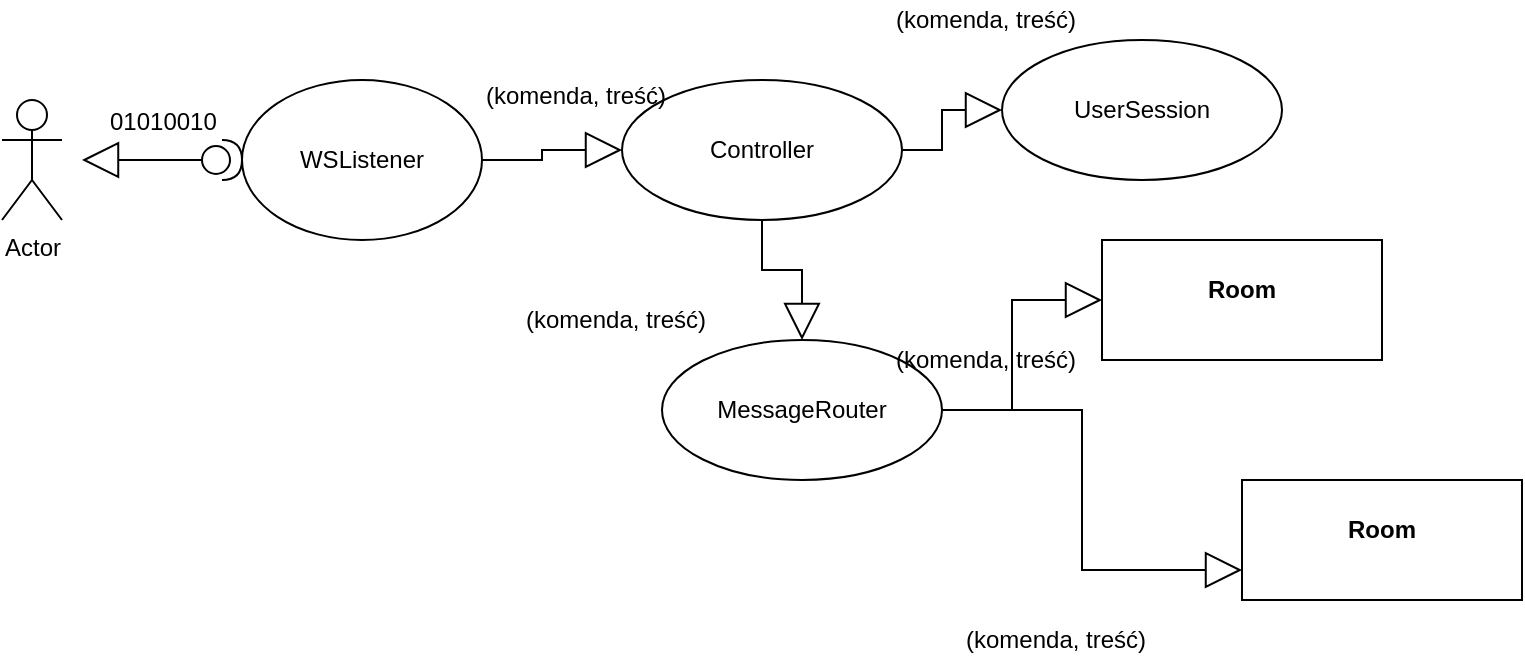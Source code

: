 <mxfile version="10.4.1" type="device"><diagram id="KydFD8ZddCscDqgn2DIY" name="Strona-7"><mxGraphModel dx="824" dy="506" grid="1" gridSize="10" guides="1" tooltips="1" connect="1" arrows="1" fold="1" page="1" pageScale="1" pageWidth="827" pageHeight="1169" math="0" shadow="0"><root><mxCell id="Tv81QPBobJJfP-zmO5Gs-0"/><mxCell id="Tv81QPBobJJfP-zmO5Gs-1" parent="Tv81QPBobJJfP-zmO5Gs-0"/><mxCell id="Tv81QPBobJJfP-zmO5Gs-19" style="edgeStyle=orthogonalEdgeStyle;rounded=0;orthogonalLoop=1;jettySize=auto;html=1;startSize=16;endArrow=block;endFill=0;endSize=16;strokeWidth=1;" parent="Tv81QPBobJJfP-zmO5Gs-1" source="Tv81QPBobJJfP-zmO5Gs-2" target="Tv81QPBobJJfP-zmO5Gs-18" edge="1"><mxGeometry relative="1" as="geometry"/></mxCell><mxCell id="Tv81QPBobJJfP-zmO5Gs-2" value="WSListener" style="ellipse;whiteSpace=wrap;html=1;" parent="Tv81QPBobJJfP-zmO5Gs-1" vertex="1"><mxGeometry x="140" y="200" width="120" height="80" as="geometry"/></mxCell><mxCell id="Tv81QPBobJJfP-zmO5Gs-4" style="edgeStyle=orthogonalEdgeStyle;rounded=0;orthogonalLoop=1;jettySize=auto;html=1;exitX=0;exitY=0.5;exitDx=0;exitDy=0;exitPerimeter=0;startSize=16;endArrow=block;endFill=0;endSize=16;strokeWidth=1;" parent="Tv81QPBobJJfP-zmO5Gs-1" source="Tv81QPBobJJfP-zmO5Gs-3" edge="1"><mxGeometry relative="1" as="geometry"><mxPoint x="60" y="240" as="targetPoint"/></mxGeometry></mxCell><mxCell id="Tv81QPBobJJfP-zmO5Gs-3" value="" style="shape=providedRequiredInterface;html=1;verticalLabelPosition=bottom;" parent="Tv81QPBobJJfP-zmO5Gs-1" vertex="1"><mxGeometry x="120" y="230" width="20" height="20" as="geometry"/></mxCell><mxCell id="Tv81QPBobJJfP-zmO5Gs-5" value="Actor" style="shape=umlActor;verticalLabelPosition=bottom;labelBackgroundColor=#ffffff;verticalAlign=top;html=1;" parent="Tv81QPBobJJfP-zmO5Gs-1" vertex="1"><mxGeometry x="20" y="210" width="30" height="60" as="geometry"/></mxCell><mxCell id="Tv81QPBobJJfP-zmO5Gs-8" value="UserSession" style="ellipse;whiteSpace=wrap;html=1;" parent="Tv81QPBobJJfP-zmO5Gs-1" vertex="1"><mxGeometry x="520" y="180" width="140" height="70" as="geometry"/></mxCell><mxCell id="Tv81QPBobJJfP-zmO5Gs-10" value="&lt;p style=&quot;margin: 0px ; margin-top: 4px ; text-align: center&quot;&gt;&lt;br&gt;&lt;b&gt;Room&lt;/b&gt;&lt;/p&gt;" style="verticalAlign=top;align=left;overflow=fill;fontSize=12;fontFamily=Helvetica;html=1;" parent="Tv81QPBobJJfP-zmO5Gs-1" vertex="1"><mxGeometry x="570" y="280" width="140" height="60" as="geometry"/></mxCell><mxCell id="Tv81QPBobJJfP-zmO5Gs-11" value="&lt;p style=&quot;margin: 0px ; margin-top: 4px ; text-align: center&quot;&gt;&lt;br&gt;&lt;b&gt;Room&lt;/b&gt;&lt;/p&gt;" style="verticalAlign=top;align=left;overflow=fill;fontSize=12;fontFamily=Helvetica;html=1;" parent="Tv81QPBobJJfP-zmO5Gs-1" vertex="1"><mxGeometry x="640" y="400" width="140" height="60" as="geometry"/></mxCell><mxCell id="Tv81QPBobJJfP-zmO5Gs-16" style="edgeStyle=orthogonalEdgeStyle;rounded=0;orthogonalLoop=1;jettySize=auto;html=1;exitX=1;exitY=0.5;exitDx=0;exitDy=0;startSize=16;endArrow=block;endFill=0;endSize=16;strokeWidth=1;" parent="Tv81QPBobJJfP-zmO5Gs-1" source="Tv81QPBobJJfP-zmO5Gs-14" target="Tv81QPBobJJfP-zmO5Gs-10" edge="1"><mxGeometry relative="1" as="geometry"/></mxCell><mxCell id="Tv81QPBobJJfP-zmO5Gs-17" style="edgeStyle=orthogonalEdgeStyle;rounded=0;orthogonalLoop=1;jettySize=auto;html=1;entryX=0;entryY=0.75;entryDx=0;entryDy=0;startSize=16;endArrow=block;endFill=0;endSize=16;strokeWidth=1;" parent="Tv81QPBobJJfP-zmO5Gs-1" source="Tv81QPBobJJfP-zmO5Gs-14" target="Tv81QPBobJJfP-zmO5Gs-11" edge="1"><mxGeometry relative="1" as="geometry"/></mxCell><mxCell id="Tv81QPBobJJfP-zmO5Gs-14" value="MessageRouter" style="ellipse;whiteSpace=wrap;html=1;" parent="Tv81QPBobJJfP-zmO5Gs-1" vertex="1"><mxGeometry x="350" y="330" width="140" height="70" as="geometry"/></mxCell><mxCell id="Tv81QPBobJJfP-zmO5Gs-20" style="edgeStyle=orthogonalEdgeStyle;rounded=0;orthogonalLoop=1;jettySize=auto;html=1;startSize=16;endArrow=block;endFill=0;endSize=16;strokeWidth=1;" parent="Tv81QPBobJJfP-zmO5Gs-1" source="Tv81QPBobJJfP-zmO5Gs-18" target="Tv81QPBobJJfP-zmO5Gs-8" edge="1"><mxGeometry relative="1" as="geometry"/></mxCell><mxCell id="Tv81QPBobJJfP-zmO5Gs-21" style="edgeStyle=orthogonalEdgeStyle;rounded=0;orthogonalLoop=1;jettySize=auto;html=1;startSize=16;endArrow=block;endFill=0;endSize=16;strokeWidth=1;" parent="Tv81QPBobJJfP-zmO5Gs-1" source="Tv81QPBobJJfP-zmO5Gs-18" target="Tv81QPBobJJfP-zmO5Gs-14" edge="1"><mxGeometry relative="1" as="geometry"/></mxCell><mxCell id="Tv81QPBobJJfP-zmO5Gs-18" value="Controller" style="ellipse;whiteSpace=wrap;html=1;" parent="Tv81QPBobJJfP-zmO5Gs-1" vertex="1"><mxGeometry x="330" y="200" width="140" height="70" as="geometry"/></mxCell><mxCell id="Tv81QPBobJJfP-zmO5Gs-24" value="01010010" style="text;html=1;resizable=0;points=[];autosize=1;align=left;verticalAlign=top;spacingTop=-4;" parent="Tv81QPBobJJfP-zmO5Gs-1" vertex="1"><mxGeometry x="72" y="211" width="70" height="20" as="geometry"/></mxCell><mxCell id="Tv81QPBobJJfP-zmO5Gs-25" value="(komenda, treść)" style="text;html=1;resizable=0;points=[];autosize=1;align=left;verticalAlign=top;spacingTop=-4;" parent="Tv81QPBobJJfP-zmO5Gs-1" vertex="1"><mxGeometry x="260" y="198" width="110" height="20" as="geometry"/></mxCell><mxCell id="Tv81QPBobJJfP-zmO5Gs-26" value="(komenda, treść)" style="text;html=1;resizable=0;points=[];autosize=1;align=left;verticalAlign=top;spacingTop=-4;" parent="Tv81QPBobJJfP-zmO5Gs-1" vertex="1"><mxGeometry x="280" y="310" width="110" height="20" as="geometry"/></mxCell><mxCell id="Tv81QPBobJJfP-zmO5Gs-27" value="(komenda, treść)" style="text;html=1;resizable=0;points=[];autosize=1;align=left;verticalAlign=top;spacingTop=-4;" parent="Tv81QPBobJJfP-zmO5Gs-1" vertex="1"><mxGeometry x="465" y="330" width="110" height="20" as="geometry"/></mxCell><mxCell id="Tv81QPBobJJfP-zmO5Gs-28" value="(komenda, treść)" style="text;html=1;resizable=0;points=[];autosize=1;align=left;verticalAlign=top;spacingTop=-4;" parent="Tv81QPBobJJfP-zmO5Gs-1" vertex="1"><mxGeometry x="500" y="470" width="110" height="20" as="geometry"/></mxCell><mxCell id="Tv81QPBobJJfP-zmO5Gs-29" value="(komenda, treść)" style="text;html=1;resizable=0;points=[];autosize=1;align=left;verticalAlign=top;spacingTop=-4;" parent="Tv81QPBobJJfP-zmO5Gs-1" vertex="1"><mxGeometry x="465" y="160" width="110" height="20" as="geometry"/></mxCell></root></mxGraphModel></diagram><diagram id="K2shwCWtkLECv27p9AMA" name="Strona-8"><mxGraphModel dx="822" dy="504" grid="1" gridSize="10" guides="1" tooltips="1" connect="1" arrows="1" fold="1" page="1" pageScale="1" pageWidth="827" pageHeight="1169" math="0" shadow="0"><root><mxCell id="2IA0V5pgqukMNJ9wc7I_-0"/><mxCell id="2IA0V5pgqukMNJ9wc7I_-1" parent="2IA0V5pgqukMNJ9wc7I_-0"/><mxCell id="2IA0V5pgqukMNJ9wc7I_-3" value="Actor" style="shape=umlActor;verticalLabelPosition=bottom;labelBackgroundColor=#ffffff;verticalAlign=top;html=1;outlineConnect=0;" parent="2IA0V5pgqukMNJ9wc7I_-1" vertex="1"><mxGeometry x="210" y="70" width="30" height="60" as="geometry"/></mxCell><mxCell id="2IA0V5pgqukMNJ9wc7I_-4" value="Actor" style="shape=umlActor;verticalLabelPosition=bottom;labelBackgroundColor=#ffffff;verticalAlign=top;html=1;outlineConnect=0;" parent="2IA0V5pgqukMNJ9wc7I_-1" vertex="1"><mxGeometry x="80" y="220" width="30" height="60" as="geometry"/></mxCell><mxCell id="2IA0V5pgqukMNJ9wc7I_-5" value="Actor" style="shape=umlActor;verticalLabelPosition=bottom;labelBackgroundColor=#ffffff;verticalAlign=top;html=1;outlineConnect=0;" parent="2IA0V5pgqukMNJ9wc7I_-1" vertex="1"><mxGeometry x="200" y="400" width="30" height="60" as="geometry"/></mxCell><mxCell id="2IA0V5pgqukMNJ9wc7I_-6" value="Actor" style="shape=umlActor;verticalLabelPosition=bottom;labelBackgroundColor=#ffffff;verticalAlign=top;html=1;outlineConnect=0;" parent="2IA0V5pgqukMNJ9wc7I_-1" vertex="1"><mxGeometry x="460" y="80" width="30" height="60" as="geometry"/></mxCell><mxCell id="2IA0V5pgqukMNJ9wc7I_-9" value="Actor" style="shape=umlActor;verticalLabelPosition=bottom;labelBackgroundColor=#ffffff;verticalAlign=top;html=1;outlineConnect=0;" parent="2IA0V5pgqukMNJ9wc7I_-1" vertex="1"><mxGeometry x="460" y="420" width="30" height="60" as="geometry"/></mxCell><mxCell id="2IA0V5pgqukMNJ9wc7I_-10" value="Actor" style="shape=umlActor;verticalLabelPosition=bottom;labelBackgroundColor=#ffffff;verticalAlign=top;html=1;outlineConnect=0;" parent="2IA0V5pgqukMNJ9wc7I_-1" vertex="1"><mxGeometry x="610" y="240" width="30" height="60" as="geometry"/></mxCell><mxCell id="2IA0V5pgqukMNJ9wc7I_-11" value="" style="ellipse;whiteSpace=wrap;html=1;aspect=fixed;" parent="2IA0V5pgqukMNJ9wc7I_-1" vertex="1"><mxGeometry x="230" y="165" width="25" height="25" as="geometry"/></mxCell><mxCell id="2IA0V5pgqukMNJ9wc7I_-19" style="rounded=0;orthogonalLoop=1;jettySize=auto;html=1;startSize=6;endArrow=block;endFill=0;endSize=6;strokeWidth=1;fillColor=#b0e3e6;strokeColor=#0e8088;" parent="2IA0V5pgqukMNJ9wc7I_-1" source="2IA0V5pgqukMNJ9wc7I_-12" target="2IA0V5pgqukMNJ9wc7I_-18" edge="1"><mxGeometry relative="1" as="geometry"/></mxCell><mxCell id="2IA0V5pgqukMNJ9wc7I_-12" value="" style="ellipse;whiteSpace=wrap;html=1;aspect=fixed;" parent="2IA0V5pgqukMNJ9wc7I_-1" vertex="1"><mxGeometry x="140" y="240" width="25" height="25" as="geometry"/></mxCell><mxCell id="2IA0V5pgqukMNJ9wc7I_-13" value="" style="ellipse;whiteSpace=wrap;html=1;aspect=fixed;" parent="2IA0V5pgqukMNJ9wc7I_-1" vertex="1"><mxGeometry x="217.5" y="350" width="25" height="25" as="geometry"/></mxCell><mxCell id="2IA0V5pgqukMNJ9wc7I_-14" value="" style="ellipse;whiteSpace=wrap;html=1;aspect=fixed;" parent="2IA0V5pgqukMNJ9wc7I_-1" vertex="1"><mxGeometry x="447.5" y="360" width="25" height="25" as="geometry"/></mxCell><mxCell id="2IA0V5pgqukMNJ9wc7I_-16" value="" style="ellipse;whiteSpace=wrap;html=1;aspect=fixed;" parent="2IA0V5pgqukMNJ9wc7I_-1" vertex="1"><mxGeometry x="520" y="265" width="25" height="25" as="geometry"/></mxCell><mxCell id="2IA0V5pgqukMNJ9wc7I_-17" value="" style="ellipse;whiteSpace=wrap;html=1;aspect=fixed;" parent="2IA0V5pgqukMNJ9wc7I_-1" vertex="1"><mxGeometry x="422.5" y="165" width="25" height="25" as="geometry"/></mxCell><mxCell id="2IA0V5pgqukMNJ9wc7I_-21" value="&lt;br&gt;&lt;br&gt;" style="edgeStyle=none;rounded=0;orthogonalLoop=1;jettySize=auto;html=1;startSize=6;endArrow=block;endFill=0;endSize=6;strokeWidth=1;exitX=0;exitY=0.5;exitDx=0;exitDy=0;fillColor=#fad7ac;strokeColor=#b46504;" parent="2IA0V5pgqukMNJ9wc7I_-1" source="2IA0V5pgqukMNJ9wc7I_-18" edge="1"><mxGeometry relative="1" as="geometry"><mxPoint x="165" y="260" as="targetPoint"/></mxGeometry></mxCell><mxCell id="2IA0V5pgqukMNJ9wc7I_-22" style="edgeStyle=none;rounded=0;orthogonalLoop=1;jettySize=auto;html=1;startSize=6;endArrow=block;endFill=0;endSize=6;strokeWidth=1;fillColor=#fad7ac;strokeColor=#b46504;" parent="2IA0V5pgqukMNJ9wc7I_-1" source="2IA0V5pgqukMNJ9wc7I_-18" target="2IA0V5pgqukMNJ9wc7I_-11" edge="1"><mxGeometry relative="1" as="geometry"/></mxCell><mxCell id="2IA0V5pgqukMNJ9wc7I_-23" style="edgeStyle=none;rounded=0;orthogonalLoop=1;jettySize=auto;html=1;startSize=6;endArrow=block;endFill=0;endSize=6;strokeWidth=1;fillColor=#fad7ac;strokeColor=#b46504;" parent="2IA0V5pgqukMNJ9wc7I_-1" source="2IA0V5pgqukMNJ9wc7I_-18" target="2IA0V5pgqukMNJ9wc7I_-17" edge="1"><mxGeometry relative="1" as="geometry"/></mxCell><mxCell id="2IA0V5pgqukMNJ9wc7I_-24" style="edgeStyle=none;rounded=0;orthogonalLoop=1;jettySize=auto;html=1;startSize=6;endArrow=block;endFill=0;endSize=6;strokeWidth=1;fillColor=#fad7ac;strokeColor=#b46504;" parent="2IA0V5pgqukMNJ9wc7I_-1" source="2IA0V5pgqukMNJ9wc7I_-18" target="2IA0V5pgqukMNJ9wc7I_-16" edge="1"><mxGeometry relative="1" as="geometry"/></mxCell><mxCell id="2IA0V5pgqukMNJ9wc7I_-25" style="edgeStyle=none;rounded=0;orthogonalLoop=1;jettySize=auto;html=1;startSize=6;endArrow=block;endFill=0;endSize=6;strokeWidth=1;fillColor=#fad7ac;strokeColor=#b46504;" parent="2IA0V5pgqukMNJ9wc7I_-1" source="2IA0V5pgqukMNJ9wc7I_-18" target="2IA0V5pgqukMNJ9wc7I_-14" edge="1"><mxGeometry relative="1" as="geometry"/></mxCell><mxCell id="2IA0V5pgqukMNJ9wc7I_-26" style="edgeStyle=none;rounded=0;orthogonalLoop=1;jettySize=auto;html=1;entryX=1;entryY=0;entryDx=0;entryDy=0;startSize=6;endArrow=block;endFill=0;endSize=6;strokeWidth=1;fillColor=#fad7ac;strokeColor=#b46504;" parent="2IA0V5pgqukMNJ9wc7I_-1" source="2IA0V5pgqukMNJ9wc7I_-18" target="2IA0V5pgqukMNJ9wc7I_-13" edge="1"><mxGeometry relative="1" as="geometry"/></mxCell><mxCell id="2IA0V5pgqukMNJ9wc7I_-18" value="Room" style="ellipse;whiteSpace=wrap;html=1;aspect=fixed;" parent="2IA0V5pgqukMNJ9wc7I_-1" vertex="1"><mxGeometry x="300" y="230" width="80" height="80" as="geometry"/></mxCell></root></mxGraphModel></diagram></mxfile>